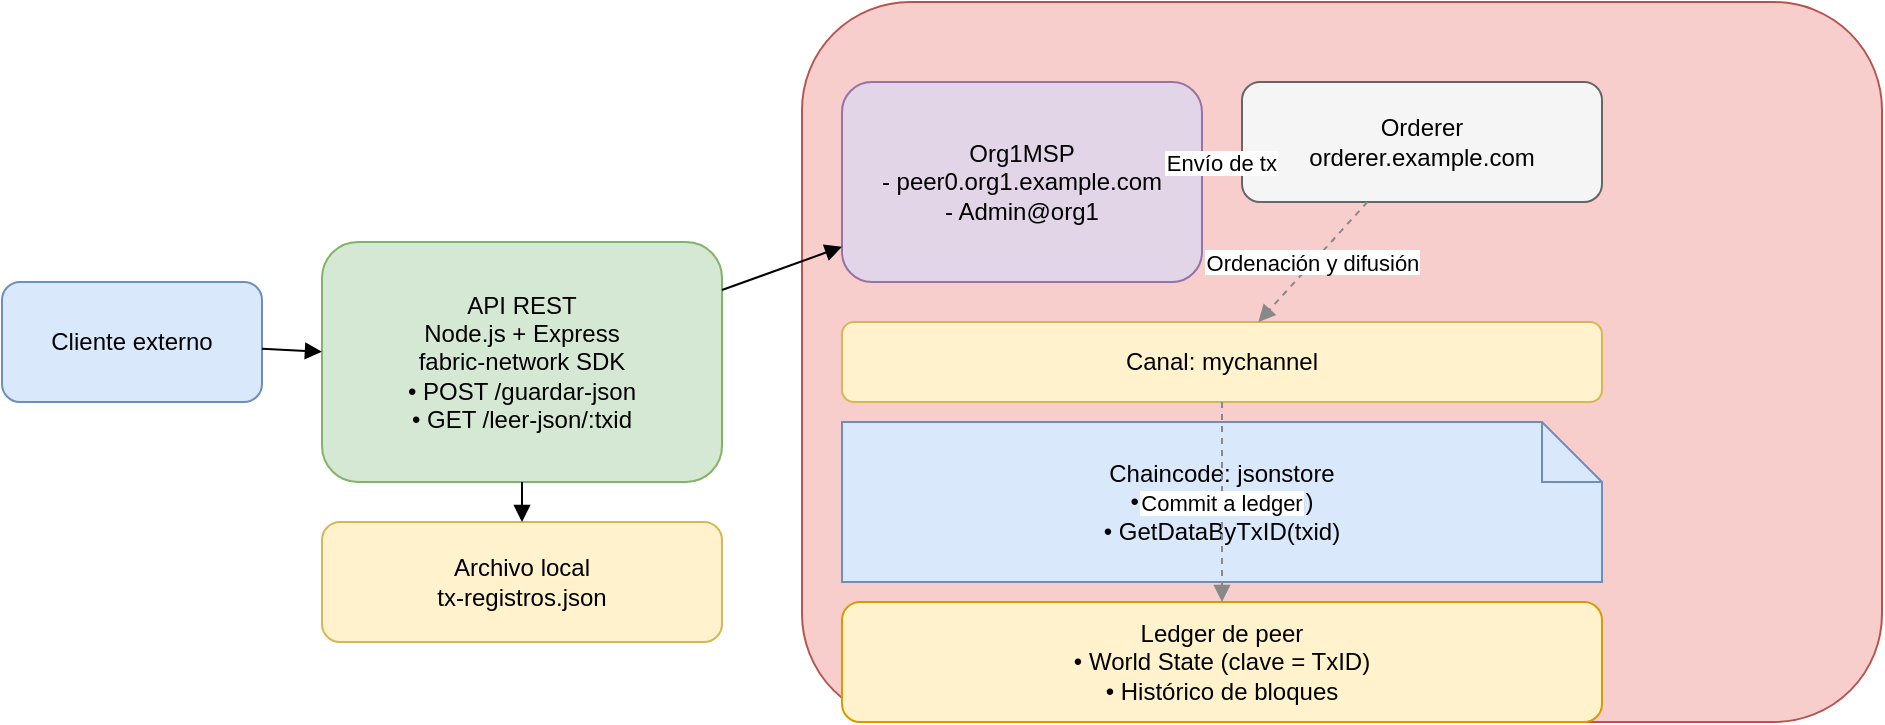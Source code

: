 <mxfile>
  <diagram name="Arquitectura Detallada Hyperledger + API" id="detailedFabricArch">
    <mxGraphModel dx="1230" dy="720" grid="1" gridSize="10" guides="1" tooltips="1" connect="1" arrows="1" page="1" pageScale="1" pageWidth="827" pageHeight="1169">
      <root>
        <mxCell id="0"/>
        <mxCell id="1" parent="0"/>

        <!-- Cliente -->
        <mxCell id="client" value="Cliente externo" style="rounded=1;whiteSpace=wrap;html=1;fillColor=#DAE8FC;strokeColor=#6C8EBF" vertex="1" parent="1">
          <mxGeometry x="60" y="200" width="130" height="60" as="geometry"/>
        </mxCell>

        <!-- API -->
        <mxCell id="api" value="API REST&#xa;Node.js + Express&#xa;fabric-network SDK&#xa;• POST /guardar-json&#xa;• GET /leer-json/:txid" style="rounded=1;whiteSpace=wrap;html=1;fillColor=#D5E8D4;strokeColor=#82B366" vertex="1" parent="1">
          <mxGeometry x="220" y="180" width="200" height="120" as="geometry"/>
        </mxCell>

        <!-- Persistencia -->
        <mxCell id="store" value="Archivo local&#xa;tx-registros.json" style="rounded=1;whiteSpace=wrap;html=1;fillColor=#FFF2CC;strokeColor=#D6B656" vertex="1" parent="1">
          <mxGeometry x="220" y="320" width="200" height="60" as="geometry"/>
        </mxCell>

        <!-- HLF background -->
        <mxCell id="fabricBg" value="Hyperledger Fabric" style="rounded=1;whiteSpace=wrap;html=1;fillColor=#F8CECC;strokeColor=#B85450;fontSize=14;fontStyle=1" vertex="1" parent="1">
          <mxGeometry x="460" y="60" width="540" height="360" as="geometry"/>
        </mxCell>

        <!-- Org1 -->
        <mxCell id="org1" value="Org1MSP&#xa;- peer0.org1.example.com&#xa;- Admin@org1" style="rounded=1;whiteSpace=wrap;html=1;fillColor=#E1D5E7;strokeColor=#9673A6" vertex="1" parent="1">
          <mxGeometry x="480" y="100" width="180" height="100" as="geometry"/>
        </mxCell>

        <!-- Orderer -->
        <mxCell id="orderer" value="Orderer&#xa;orderer.example.com" style="rounded=1;whiteSpace=wrap;html=1;fillColor=#F5F5F5;strokeColor=#666666" vertex="1" parent="1">
          <mxGeometry x="680" y="100" width="180" height="60" as="geometry"/>
        </mxCell>

        <!-- Canal -->
        <mxCell id="channel" value="Canal: mychannel" style="rounded=1;whiteSpace=wrap;html=1;fillColor=#FFF2CC;strokeColor=#D6B656" vertex="1" parent="1">
          <mxGeometry x="480" y="220" width="380" height="40" as="geometry"/>
        </mxCell>

        <!-- Chaincode -->
        <mxCell id="chaincode" value="Chaincode: jsonstore&#xa;• StoreData(json)&#xa;• GetDataByTxID(txid)" style="shape=note;whiteSpace=wrap;html=1;fillColor=#DAE8FC;strokeColor=#6C8EBF" vertex="1" parent="1">
          <mxGeometry x="480" y="270" width="380" height="80" as="geometry"/>
        </mxCell>

        <!-- Ledger -->
        <mxCell id="ledger" value="Ledger de peer&#xa;• World State (clave = TxID)&#xa;• Histórico de bloques" style="rounded=1;whiteSpace=wrap;html=1;fillColor=#FFF2CC;strokeColor=#D79B00" vertex="1" parent="1">
          <mxGeometry x="480" y="360" width="380" height="60" as="geometry"/>
        </mxCell>

        <!-- Cliente -> API -->
        <mxCell style="endArrow=block" edge="1" parent="1" source="client" target="api">
          <mxGeometry relative="1" as="geometry"/>
        </mxCell>

        <!-- API -> Fabric -->
        <mxCell style="endArrow=block" edge="1" parent="1" source="api" target="org1">
          <mxGeometry relative="1" as="geometry"/>
        </mxCell>

        <!-- API -> Persistencia -->
        <mxCell style="endArrow=block" edge="1" parent="1" source="api" target="store">
          <mxGeometry relative="1" as="geometry"/>
        </mxCell>

        <!-- Peer -> Orderer -->
        <mxCell value="Envío de tx" style="endArrow=block;dashed=1;strokeColor=#888888" edge="1" parent="1" source="org1" target="orderer">
          <mxGeometry relative="1" as="geometry"/>
        </mxCell>

        <!-- Orderer -> Canal -->
        <mxCell value="Ordenación y difusión" style="endArrow=block;dashed=1;strokeColor=#888888" edge="1" parent="1" source="orderer" target="channel">
          <mxGeometry relative="1" as="geometry"/>
        </mxCell>

        <!-- Canal -> Peer -->
        <mxCell value="Commit a ledger" style="endArrow=block;dashed=1;strokeColor=#888888" edge="1" parent="1" source="channel" target="ledger">
          <mxGeometry relative="1" as="geometry"/>
        </mxCell>
      </root>
    </mxGraphModel>
  </diagram>
</mxfile>
